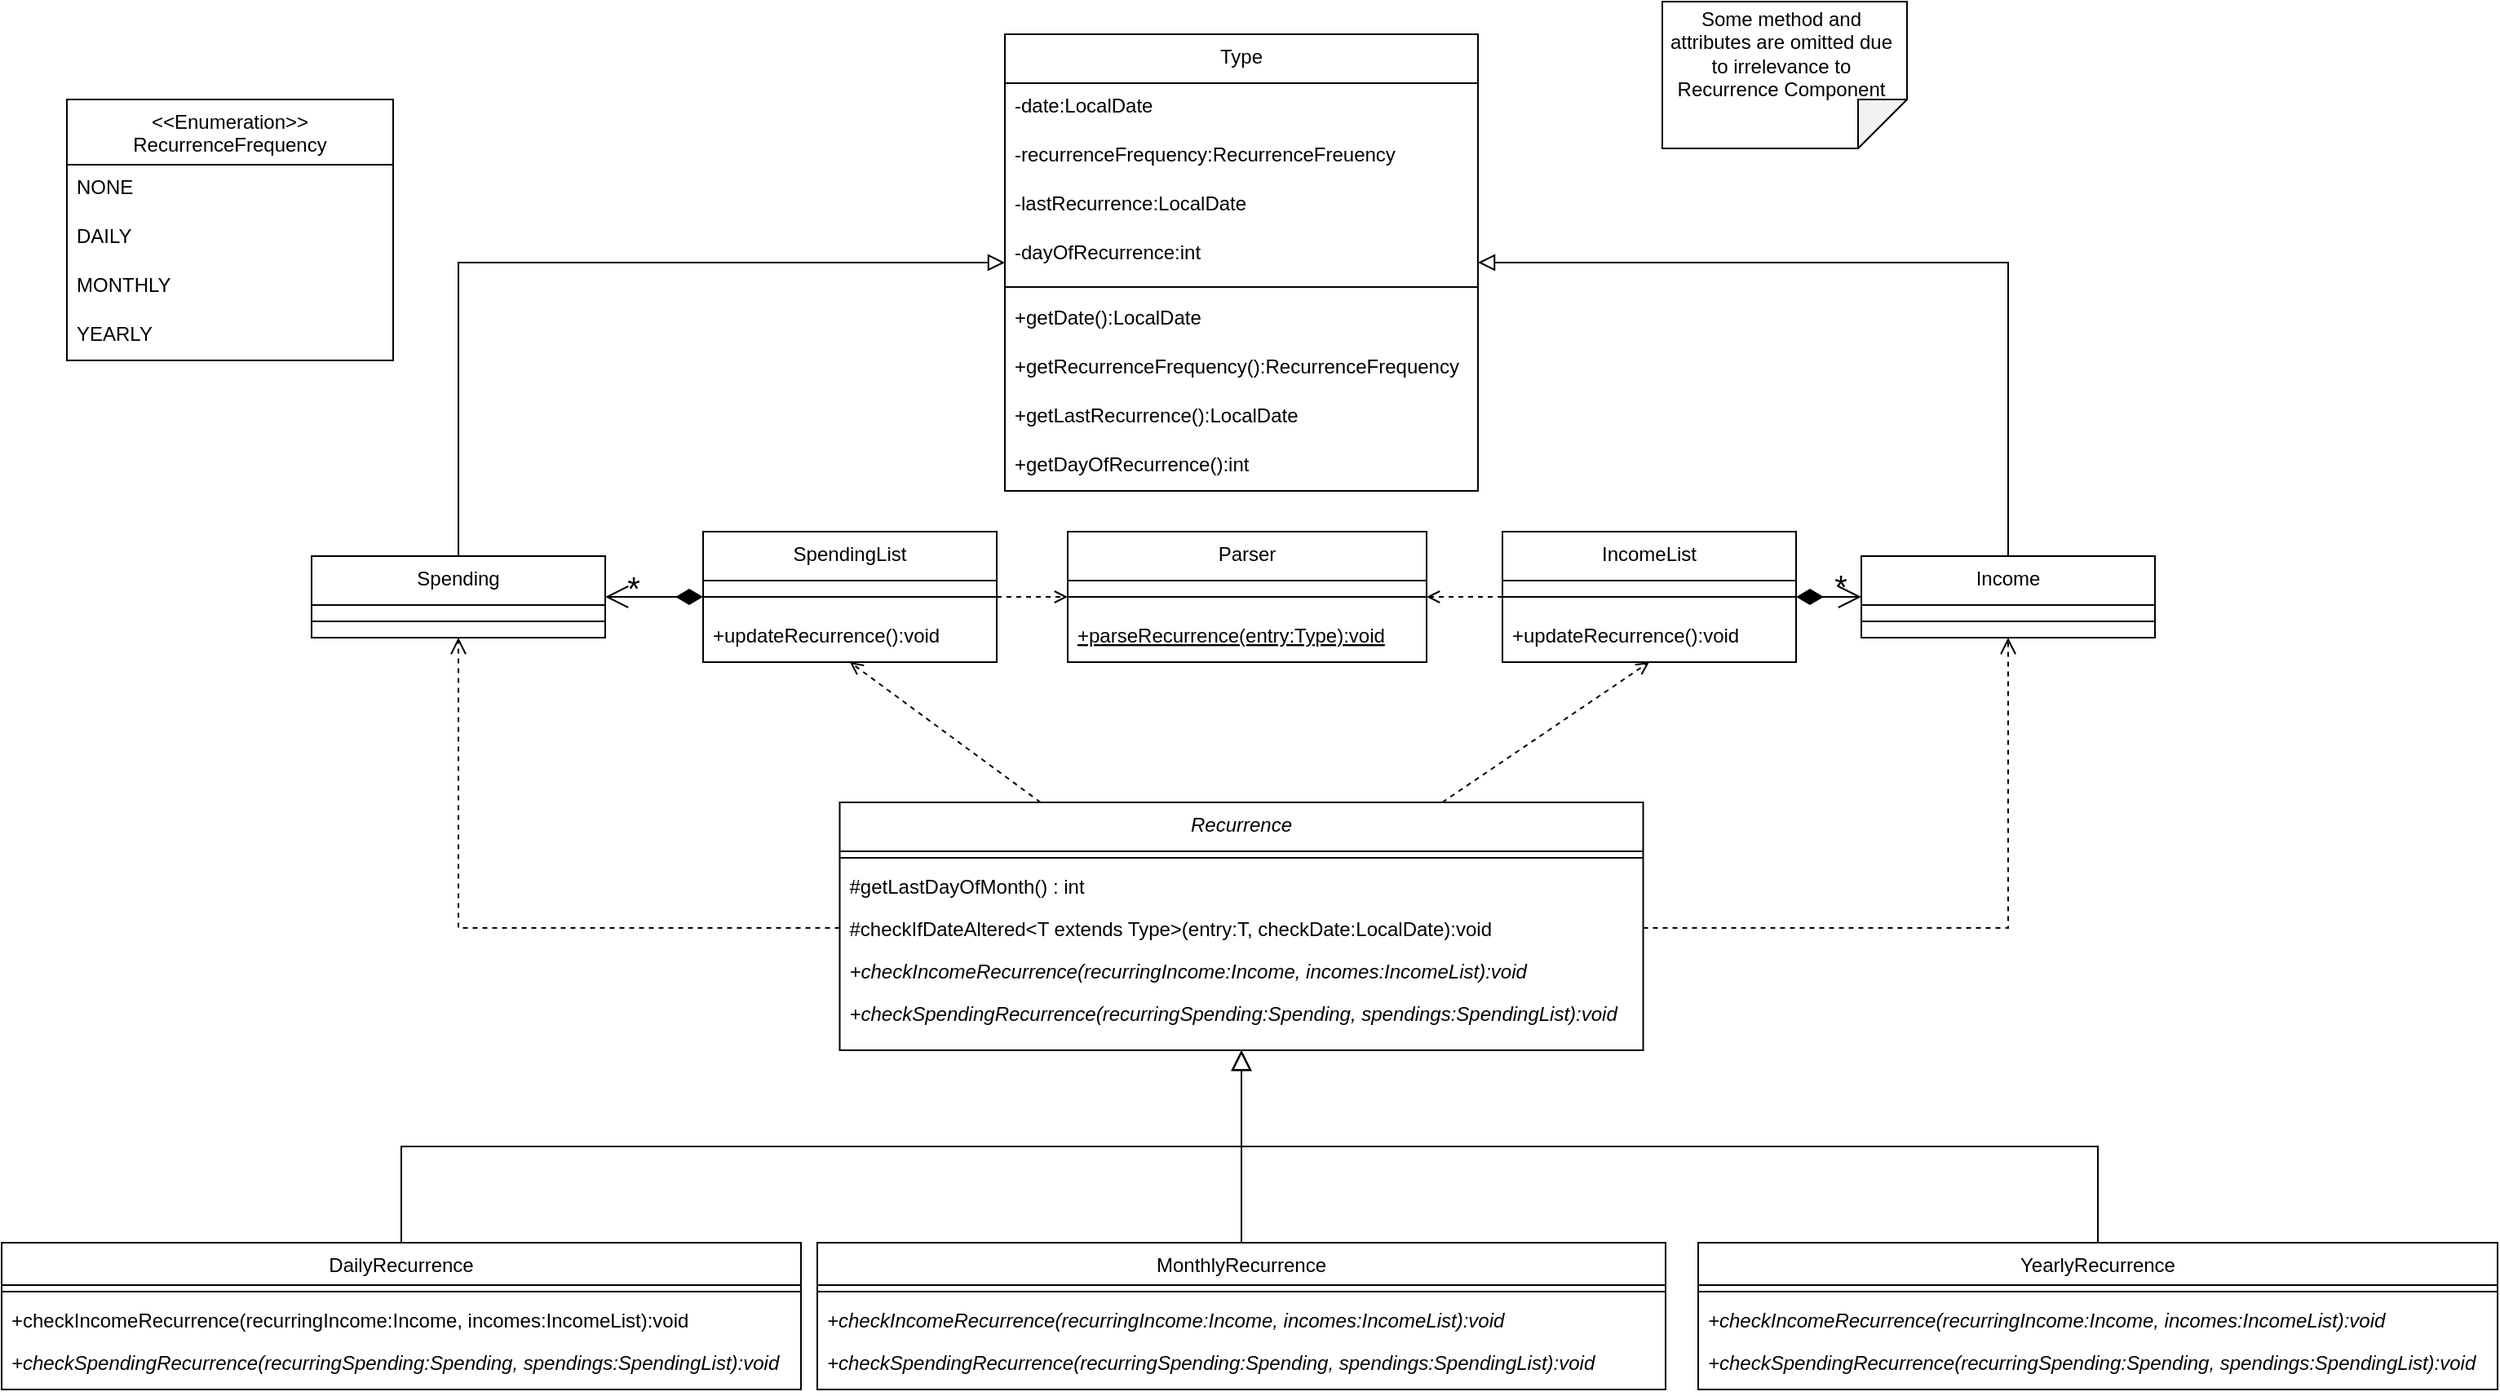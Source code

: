 <mxGraphModel dx="1224" dy="824" grid="1" gridSize="10" guides="1" tooltips="1" connect="1" arrows="1" fold="1" page="1" pageScale="1" pageWidth="827" pageHeight="1169" math="0" shadow="0">
  <root>
    <mxCell id="0" />
    <mxCell id="1" parent="0" />
    <mxCell id="a9A-kaGHIIt9EINvmF-b-1" value="Recurrence" style="swimlane;fontStyle=2;align=center;verticalAlign=top;childLayout=stackLayout;horizontal=1;startSize=30;horizontalStack=0;resizeParent=1;resizeLast=0;collapsible=1;marginBottom=0;rounded=0;shadow=0;strokeWidth=1;" vertex="1" parent="1">
      <mxGeometry x="553.75" y="531" width="492.5" height="152" as="geometry">
        <mxRectangle x="47.5" y="80" width="160" height="26" as="alternateBounds" />
      </mxGeometry>
    </mxCell>
    <mxCell id="a9A-kaGHIIt9EINvmF-b-2" value="" style="line;html=1;strokeWidth=1;align=left;verticalAlign=middle;spacingTop=-1;spacingLeft=3;spacingRight=3;rotatable=0;labelPosition=right;points=[];portConstraint=eastwest;" vertex="1" parent="a9A-kaGHIIt9EINvmF-b-1">
      <mxGeometry y="30" width="492.5" height="8" as="geometry" />
    </mxCell>
    <mxCell id="a9A-kaGHIIt9EINvmF-b-3" value="#getLastDayOfMonth() : int" style="text;align=left;verticalAlign=top;spacingLeft=4;spacingRight=4;overflow=hidden;rotatable=0;points=[[0,0.5],[1,0.5]];portConstraint=eastwest;" vertex="1" parent="a9A-kaGHIIt9EINvmF-b-1">
      <mxGeometry y="38" width="492.5" height="26" as="geometry" />
    </mxCell>
    <mxCell id="a9A-kaGHIIt9EINvmF-b-4" value="#checkIfDateAltered&lt;T extends Type&gt;(entry:T, checkDate:LocalDate):void" style="text;align=left;verticalAlign=top;spacingLeft=4;spacingRight=4;overflow=hidden;rotatable=0;points=[[0,0.5],[1,0.5]];portConstraint=eastwest;" vertex="1" parent="a9A-kaGHIIt9EINvmF-b-1">
      <mxGeometry y="64" width="492.5" height="26" as="geometry" />
    </mxCell>
    <mxCell id="a9A-kaGHIIt9EINvmF-b-5" value="+checkIncomeRecurrence(recurringIncome:Income, incomes:IncomeList):void " style="text;align=left;verticalAlign=top;spacingLeft=4;spacingRight=4;overflow=hidden;rotatable=0;points=[[0,0.5],[1,0.5]];portConstraint=eastwest;fontStyle=2" vertex="1" parent="a9A-kaGHIIt9EINvmF-b-1">
      <mxGeometry y="90" width="492.5" height="26" as="geometry" />
    </mxCell>
    <mxCell id="a9A-kaGHIIt9EINvmF-b-6" value="+checkSpendingRecurrence(recurringSpending:Spending, spendings:SpendingList):void " style="text;align=left;verticalAlign=top;spacingLeft=4;spacingRight=4;overflow=hidden;rotatable=0;points=[[0,0.5],[1,0.5]];portConstraint=eastwest;fontStyle=2" vertex="1" parent="a9A-kaGHIIt9EINvmF-b-1">
      <mxGeometry y="116" width="492.5" height="26" as="geometry" />
    </mxCell>
    <mxCell id="a9A-kaGHIIt9EINvmF-b-7" value="DailyRecurrence" style="swimlane;fontStyle=0;align=center;verticalAlign=top;childLayout=stackLayout;horizontal=1;startSize=26;horizontalStack=0;resizeParent=1;resizeLast=0;collapsible=1;marginBottom=0;rounded=0;shadow=0;strokeWidth=1;" vertex="1" parent="1">
      <mxGeometry x="40" y="801" width="490" height="90" as="geometry">
        <mxRectangle x="130" y="380" width="160" height="26" as="alternateBounds" />
      </mxGeometry>
    </mxCell>
    <mxCell id="a9A-kaGHIIt9EINvmF-b-8" value="" style="line;html=1;strokeWidth=1;align=left;verticalAlign=middle;spacingTop=-1;spacingLeft=3;spacingRight=3;rotatable=0;labelPosition=right;points=[];portConstraint=eastwest;" vertex="1" parent="a9A-kaGHIIt9EINvmF-b-7">
      <mxGeometry y="26" width="490" height="8" as="geometry" />
    </mxCell>
    <mxCell id="a9A-kaGHIIt9EINvmF-b-9" value="+checkIncomeRecurrence(recurringIncome:Income, incomes:IncomeList):void " style="text;align=left;verticalAlign=top;spacingLeft=4;spacingRight=4;overflow=hidden;rotatable=0;points=[[0,0.5],[1,0.5]];portConstraint=eastwest;fontStyle=0" vertex="1" parent="a9A-kaGHIIt9EINvmF-b-7">
      <mxGeometry y="34" width="490" height="26" as="geometry" />
    </mxCell>
    <mxCell id="a9A-kaGHIIt9EINvmF-b-10" value="+checkSpendingRecurrence(recurringSpending:Spending, spendings:SpendingList):void " style="text;align=left;verticalAlign=top;spacingLeft=4;spacingRight=4;overflow=hidden;rotatable=0;points=[[0,0.5],[1,0.5]];portConstraint=eastwest;fontStyle=2" vertex="1" parent="a9A-kaGHIIt9EINvmF-b-7">
      <mxGeometry y="60" width="490" height="26" as="geometry" />
    </mxCell>
    <mxCell id="a9A-kaGHIIt9EINvmF-b-11" value="" style="endArrow=block;endSize=10;endFill=0;shadow=0;strokeWidth=1;rounded=0;curved=0;edgeStyle=elbowEdgeStyle;elbow=vertical;" edge="1" parent="1" source="a9A-kaGHIIt9EINvmF-b-7" target="a9A-kaGHIIt9EINvmF-b-1">
      <mxGeometry width="160" relative="1" as="geometry">
        <mxPoint x="700" y="644" as="sourcePoint" />
        <mxPoint x="700" y="644" as="targetPoint" />
      </mxGeometry>
    </mxCell>
    <mxCell id="a9A-kaGHIIt9EINvmF-b-12" value="MonthlyRecurrence" style="swimlane;fontStyle=0;align=center;verticalAlign=top;childLayout=stackLayout;horizontal=1;startSize=26;horizontalStack=0;resizeParent=1;resizeLast=0;collapsible=1;marginBottom=0;rounded=0;shadow=0;strokeWidth=1;" vertex="1" parent="1">
      <mxGeometry x="540" y="801" width="520" height="90" as="geometry">
        <mxRectangle x="340" y="380" width="170" height="26" as="alternateBounds" />
      </mxGeometry>
    </mxCell>
    <mxCell id="a9A-kaGHIIt9EINvmF-b-13" value="" style="line;html=1;strokeWidth=1;align=left;verticalAlign=middle;spacingTop=-1;spacingLeft=3;spacingRight=3;rotatable=0;labelPosition=right;points=[];portConstraint=eastwest;" vertex="1" parent="a9A-kaGHIIt9EINvmF-b-12">
      <mxGeometry y="26" width="520" height="8" as="geometry" />
    </mxCell>
    <mxCell id="a9A-kaGHIIt9EINvmF-b-14" value="+checkIncomeRecurrence(recurringIncome:Income, incomes:IncomeList):void " style="text;align=left;verticalAlign=top;spacingLeft=4;spacingRight=4;overflow=hidden;rotatable=0;points=[[0,0.5],[1,0.5]];portConstraint=eastwest;fontStyle=2" vertex="1" parent="a9A-kaGHIIt9EINvmF-b-12">
      <mxGeometry y="34" width="520" height="26" as="geometry" />
    </mxCell>
    <mxCell id="a9A-kaGHIIt9EINvmF-b-15" value="+checkSpendingRecurrence(recurringSpending:Spending, spendings:SpendingList):void " style="text;align=left;verticalAlign=top;spacingLeft=4;spacingRight=4;overflow=hidden;rotatable=0;points=[[0,0.5],[1,0.5]];portConstraint=eastwest;fontStyle=2" vertex="1" parent="a9A-kaGHIIt9EINvmF-b-12">
      <mxGeometry y="60" width="520" height="30" as="geometry" />
    </mxCell>
    <mxCell id="a9A-kaGHIIt9EINvmF-b-16" value="" style="endArrow=block;endSize=10;endFill=0;shadow=0;strokeWidth=1;rounded=0;curved=0;edgeStyle=elbowEdgeStyle;elbow=vertical;" edge="1" parent="1" source="a9A-kaGHIIt9EINvmF-b-12" target="a9A-kaGHIIt9EINvmF-b-1">
      <mxGeometry width="160" relative="1" as="geometry">
        <mxPoint x="710" y="814" as="sourcePoint" />
        <mxPoint x="810" y="712" as="targetPoint" />
      </mxGeometry>
    </mxCell>
    <mxCell id="a9A-kaGHIIt9EINvmF-b-17" value="YearlyRecurrence" style="swimlane;fontStyle=0;align=center;verticalAlign=top;childLayout=stackLayout;horizontal=1;startSize=26;horizontalStack=0;resizeParent=1;resizeLast=0;collapsible=1;marginBottom=0;rounded=0;shadow=0;strokeWidth=1;" vertex="1" parent="1">
      <mxGeometry x="1080" y="801" width="490" height="90" as="geometry">
        <mxRectangle x="130" y="380" width="160" height="26" as="alternateBounds" />
      </mxGeometry>
    </mxCell>
    <mxCell id="a9A-kaGHIIt9EINvmF-b-18" value="" style="line;html=1;strokeWidth=1;align=left;verticalAlign=middle;spacingTop=-1;spacingLeft=3;spacingRight=3;rotatable=0;labelPosition=right;points=[];portConstraint=eastwest;" vertex="1" parent="a9A-kaGHIIt9EINvmF-b-17">
      <mxGeometry y="26" width="490" height="8" as="geometry" />
    </mxCell>
    <mxCell id="a9A-kaGHIIt9EINvmF-b-19" value="+checkIncomeRecurrence(recurringIncome:Income, incomes:IncomeList):void " style="text;align=left;verticalAlign=top;spacingLeft=4;spacingRight=4;overflow=hidden;rotatable=0;points=[[0,0.5],[1,0.5]];portConstraint=eastwest;fontStyle=2" vertex="1" parent="a9A-kaGHIIt9EINvmF-b-17">
      <mxGeometry y="34" width="490" height="26" as="geometry" />
    </mxCell>
    <mxCell id="a9A-kaGHIIt9EINvmF-b-20" value="+checkSpendingRecurrence(recurringSpending:Spending, spendings:SpendingList):void " style="text;align=left;verticalAlign=top;spacingLeft=4;spacingRight=4;overflow=hidden;rotatable=0;points=[[0,0.5],[1,0.5]];portConstraint=eastwest;fontStyle=2" vertex="1" parent="a9A-kaGHIIt9EINvmF-b-17">
      <mxGeometry y="60" width="490" height="30" as="geometry" />
    </mxCell>
    <mxCell id="a9A-kaGHIIt9EINvmF-b-21" value="" style="endArrow=block;endSize=10;endFill=0;shadow=0;strokeWidth=1;rounded=0;curved=0;edgeStyle=elbowEdgeStyle;elbow=vertical;exitX=0.5;exitY=0;exitDx=0;exitDy=0;entryX=0.5;entryY=1;entryDx=0;entryDy=0;" edge="1" parent="1" source="a9A-kaGHIIt9EINvmF-b-17" target="a9A-kaGHIIt9EINvmF-b-1">
      <mxGeometry width="160" relative="1" as="geometry">
        <mxPoint x="1010" y="801" as="sourcePoint" />
        <mxPoint x="810" y="681" as="targetPoint" />
      </mxGeometry>
    </mxCell>
    <mxCell id="a9A-kaGHIIt9EINvmF-b-23" style="edgeStyle=orthogonalEdgeStyle;rounded=0;orthogonalLoop=1;jettySize=auto;html=1;exitX=1;exitY=0.5;exitDx=0;exitDy=0;entryX=0;entryY=0.5;entryDx=0;entryDy=0;dashed=1;endArrow=open;endFill=0;" edge="1" parent="1" source="a9A-kaGHIIt9EINvmF-b-24" target="a9A-kaGHIIt9EINvmF-b-52">
      <mxGeometry relative="1" as="geometry" />
    </mxCell>
    <mxCell id="a9A-kaGHIIt9EINvmF-b-24" value="SpendingList" style="swimlane;fontStyle=0;align=center;verticalAlign=top;childLayout=stackLayout;horizontal=1;startSize=30;horizontalStack=0;resizeParent=1;resizeLast=0;collapsible=1;marginBottom=0;rounded=0;shadow=0;strokeWidth=1;" vertex="1" parent="1">
      <mxGeometry x="470" y="365" width="180" height="80" as="geometry">
        <mxRectangle x="47.5" y="80" width="160" height="26" as="alternateBounds" />
      </mxGeometry>
    </mxCell>
    <mxCell id="a9A-kaGHIIt9EINvmF-b-25" value="" style="line;html=1;strokeWidth=1;align=left;verticalAlign=middle;spacingTop=-1;spacingLeft=3;spacingRight=3;rotatable=0;labelPosition=right;points=[];portConstraint=eastwest;" vertex="1" parent="a9A-kaGHIIt9EINvmF-b-24">
      <mxGeometry y="30" width="180" height="20" as="geometry" />
    </mxCell>
    <mxCell id="a9A-kaGHIIt9EINvmF-b-26" value="+updateRecurrence():void" style="text;align=left;verticalAlign=top;spacingLeft=4;spacingRight=4;overflow=hidden;rotatable=0;points=[[0,0.5],[1,0.5]];portConstraint=eastwest;" vertex="1" parent="a9A-kaGHIIt9EINvmF-b-24">
      <mxGeometry y="50" width="180" height="30" as="geometry" />
    </mxCell>
    <mxCell id="a9A-kaGHIIt9EINvmF-b-28" style="edgeStyle=orthogonalEdgeStyle;rounded=0;orthogonalLoop=1;jettySize=auto;html=1;exitX=0;exitY=0.5;exitDx=0;exitDy=0;entryX=1;entryY=0.5;entryDx=0;entryDy=0;dashed=1;endArrow=open;endFill=0;" edge="1" parent="1" source="a9A-kaGHIIt9EINvmF-b-29" target="a9A-kaGHIIt9EINvmF-b-52">
      <mxGeometry relative="1" as="geometry" />
    </mxCell>
    <mxCell id="a9A-kaGHIIt9EINvmF-b-29" value="IncomeList" style="swimlane;fontStyle=0;align=center;verticalAlign=top;childLayout=stackLayout;horizontal=1;startSize=30;horizontalStack=0;resizeParent=1;resizeLast=0;collapsible=1;marginBottom=0;rounded=0;shadow=0;strokeWidth=1;" vertex="1" parent="1">
      <mxGeometry x="960" y="365" width="180" height="80" as="geometry">
        <mxRectangle x="47.5" y="80" width="160" height="26" as="alternateBounds" />
      </mxGeometry>
    </mxCell>
    <mxCell id="a9A-kaGHIIt9EINvmF-b-30" value="" style="line;html=1;strokeWidth=1;align=left;verticalAlign=middle;spacingTop=-1;spacingLeft=3;spacingRight=3;rotatable=0;labelPosition=right;points=[];portConstraint=eastwest;" vertex="1" parent="a9A-kaGHIIt9EINvmF-b-29">
      <mxGeometry y="30" width="180" height="20" as="geometry" />
    </mxCell>
    <mxCell id="a9A-kaGHIIt9EINvmF-b-31" value="+updateRecurrence():void" style="text;align=left;verticalAlign=top;spacingLeft=4;spacingRight=4;overflow=hidden;rotatable=0;points=[[0,0.5],[1,0.5]];portConstraint=eastwest;" vertex="1" parent="a9A-kaGHIIt9EINvmF-b-29">
      <mxGeometry y="50" width="180" height="30" as="geometry" />
    </mxCell>
    <mxCell id="a9A-kaGHIIt9EINvmF-b-32" value="Spending" style="swimlane;fontStyle=0;align=center;verticalAlign=top;childLayout=stackLayout;horizontal=1;startSize=30;horizontalStack=0;resizeParent=1;resizeLast=0;collapsible=1;marginBottom=0;rounded=0;shadow=0;strokeWidth=1;" vertex="1" parent="1">
      <mxGeometry x="230" y="380" width="180" height="50" as="geometry">
        <mxRectangle x="47.5" y="80" width="160" height="26" as="alternateBounds" />
      </mxGeometry>
    </mxCell>
    <mxCell id="a9A-kaGHIIt9EINvmF-b-33" value="" style="line;html=1;strokeWidth=1;align=left;verticalAlign=middle;spacingTop=-1;spacingLeft=3;spacingRight=3;rotatable=0;labelPosition=right;points=[];portConstraint=eastwest;" vertex="1" parent="a9A-kaGHIIt9EINvmF-b-32">
      <mxGeometry y="30" width="180" height="20" as="geometry" />
    </mxCell>
    <mxCell id="a9A-kaGHIIt9EINvmF-b-34" value="Income" style="swimlane;fontStyle=0;align=center;verticalAlign=top;childLayout=stackLayout;horizontal=1;startSize=30;horizontalStack=0;resizeParent=1;resizeLast=0;collapsible=1;marginBottom=0;rounded=0;shadow=0;strokeWidth=1;" vertex="1" parent="1">
      <mxGeometry x="1180" y="380" width="180" height="50" as="geometry">
        <mxRectangle x="47.5" y="80" width="160" height="26" as="alternateBounds" />
      </mxGeometry>
    </mxCell>
    <mxCell id="a9A-kaGHIIt9EINvmF-b-35" value="" style="line;html=1;strokeWidth=1;align=left;verticalAlign=middle;spacingTop=-1;spacingLeft=3;spacingRight=3;rotatable=0;labelPosition=right;points=[];portConstraint=eastwest;" vertex="1" parent="a9A-kaGHIIt9EINvmF-b-34">
      <mxGeometry y="30" width="180" height="20" as="geometry" />
    </mxCell>
    <mxCell id="a9A-kaGHIIt9EINvmF-b-36" value="*" style="text;html=1;resizable=0;points=[];;align=center;verticalAlign=middle;labelBackgroundColor=none;rounded=0;shadow=0;strokeWidth=1;fontSize=20;" connectable="0" vertex="1" parent="1">
      <mxGeometry x="1334.002" y="711.002" as="geometry">
        <mxPoint x="-167" y="-313" as="offset" />
      </mxGeometry>
    </mxCell>
    <mxCell id="a9A-kaGHIIt9EINvmF-b-37" value="*" style="text;html=1;resizable=0;points=[];;align=center;verticalAlign=middle;labelBackgroundColor=none;rounded=0;shadow=0;strokeWidth=1;fontSize=20;" connectable="0" vertex="1" parent="1">
      <mxGeometry x="930.002" y="790.002" as="geometry">
        <mxPoint x="-503" y="-391" as="offset" />
      </mxGeometry>
    </mxCell>
    <mxCell id="a9A-kaGHIIt9EINvmF-b-38" value="Type" style="swimlane;fontStyle=0;align=center;verticalAlign=top;childLayout=stackLayout;horizontal=1;startSize=30;horizontalStack=0;resizeParent=1;resizeLast=0;collapsible=1;marginBottom=0;rounded=0;shadow=0;strokeWidth=1;" vertex="1" parent="1">
      <mxGeometry x="655" y="60" width="290" height="280" as="geometry">
        <mxRectangle x="47.5" y="80" width="160" height="26" as="alternateBounds" />
      </mxGeometry>
    </mxCell>
    <mxCell id="a9A-kaGHIIt9EINvmF-b-39" value="-date:LocalDate" style="text;align=left;verticalAlign=top;spacingLeft=4;spacingRight=4;overflow=hidden;rotatable=0;points=[[0,0.5],[1,0.5]];portConstraint=eastwest;" vertex="1" parent="a9A-kaGHIIt9EINvmF-b-38">
      <mxGeometry y="30" width="290" height="30" as="geometry" />
    </mxCell>
    <mxCell id="a9A-kaGHIIt9EINvmF-b-40" value="-recurrenceFrequency:RecurrenceFreuency" style="text;align=left;verticalAlign=top;spacingLeft=4;spacingRight=4;overflow=hidden;rotatable=0;points=[[0,0.5],[1,0.5]];portConstraint=eastwest;" vertex="1" parent="a9A-kaGHIIt9EINvmF-b-38">
      <mxGeometry y="60" width="290" height="30" as="geometry" />
    </mxCell>
    <mxCell id="a9A-kaGHIIt9EINvmF-b-41" value="-lastRecurrence:LocalDate" style="text;align=left;verticalAlign=top;spacingLeft=4;spacingRight=4;overflow=hidden;rotatable=0;points=[[0,0.5],[1,0.5]];portConstraint=eastwest;" vertex="1" parent="a9A-kaGHIIt9EINvmF-b-38">
      <mxGeometry y="90" width="290" height="30" as="geometry" />
    </mxCell>
    <mxCell id="a9A-kaGHIIt9EINvmF-b-42" value="-dayOfRecurrence:int" style="text;align=left;verticalAlign=top;spacingLeft=4;spacingRight=4;overflow=hidden;rotatable=0;points=[[0,0.5],[1,0.5]];portConstraint=eastwest;" vertex="1" parent="a9A-kaGHIIt9EINvmF-b-38">
      <mxGeometry y="120" width="290" height="30" as="geometry" />
    </mxCell>
    <mxCell id="a9A-kaGHIIt9EINvmF-b-43" value="" style="line;html=1;strokeWidth=1;align=left;verticalAlign=middle;spacingTop=-1;spacingLeft=3;spacingRight=3;rotatable=0;labelPosition=right;points=[];portConstraint=eastwest;" vertex="1" parent="a9A-kaGHIIt9EINvmF-b-38">
      <mxGeometry y="150" width="290" height="10" as="geometry" />
    </mxCell>
    <mxCell id="a9A-kaGHIIt9EINvmF-b-44" value="+getDate():LocalDate" style="text;align=left;verticalAlign=top;spacingLeft=4;spacingRight=4;overflow=hidden;rotatable=0;points=[[0,0.5],[1,0.5]];portConstraint=eastwest;" vertex="1" parent="a9A-kaGHIIt9EINvmF-b-38">
      <mxGeometry y="160" width="290" height="30" as="geometry" />
    </mxCell>
    <mxCell id="a9A-kaGHIIt9EINvmF-b-45" value="+getRecurrenceFrequency():RecurrenceFrequency" style="text;align=left;verticalAlign=top;spacingLeft=4;spacingRight=4;overflow=hidden;rotatable=0;points=[[0,0.5],[1,0.5]];portConstraint=eastwest;" vertex="1" parent="a9A-kaGHIIt9EINvmF-b-38">
      <mxGeometry y="190" width="290" height="30" as="geometry" />
    </mxCell>
    <mxCell id="a9A-kaGHIIt9EINvmF-b-46" value="+getLastRecurrence():LocalDate" style="text;align=left;verticalAlign=top;spacingLeft=4;spacingRight=4;overflow=hidden;rotatable=0;points=[[0,0.5],[1,0.5]];portConstraint=eastwest;" vertex="1" parent="a9A-kaGHIIt9EINvmF-b-38">
      <mxGeometry y="220" width="290" height="30" as="geometry" />
    </mxCell>
    <mxCell id="a9A-kaGHIIt9EINvmF-b-47" value="+getDayOfRecurrence():int" style="text;align=left;verticalAlign=top;spacingLeft=4;spacingRight=4;overflow=hidden;rotatable=0;points=[[0,0.5],[1,0.5]];portConstraint=eastwest;" vertex="1" parent="a9A-kaGHIIt9EINvmF-b-38">
      <mxGeometry y="250" width="290" height="30" as="geometry" />
    </mxCell>
    <mxCell id="a9A-kaGHIIt9EINvmF-b-48" value="" style="endArrow=open;dashed=1;html=1;rounded=0;exitX=0.25;exitY=0;exitDx=0;exitDy=0;entryX=0.5;entryY=1;entryDx=0;entryDy=0;endFill=0;" edge="1" parent="1" source="a9A-kaGHIIt9EINvmF-b-1" target="a9A-kaGHIIt9EINvmF-b-24">
      <mxGeometry width="50" height="50" relative="1" as="geometry">
        <mxPoint x="840" y="450" as="sourcePoint" />
        <mxPoint x="890" y="400" as="targetPoint" />
      </mxGeometry>
    </mxCell>
    <mxCell id="a9A-kaGHIIt9EINvmF-b-49" value="" style="endArrow=open;dashed=1;html=1;rounded=0;exitX=0.75;exitY=0;exitDx=0;exitDy=0;entryX=0.5;entryY=1;entryDx=0;entryDy=0;endFill=0;" edge="1" parent="1" source="a9A-kaGHIIt9EINvmF-b-1" target="a9A-kaGHIIt9EINvmF-b-29">
      <mxGeometry width="50" height="50" relative="1" as="geometry">
        <mxPoint x="840" y="450" as="sourcePoint" />
        <mxPoint x="890" y="400" as="targetPoint" />
      </mxGeometry>
    </mxCell>
    <mxCell id="a9A-kaGHIIt9EINvmF-b-50" value="" style="edgeStyle=segmentEdgeStyle;endArrow=none;html=1;curved=0;rounded=0;endSize=8;startSize=8;startArrow=block;startFill=0;endFill=0;entryX=0.5;entryY=0;entryDx=0;entryDy=0;exitX=0;exitY=0.5;exitDx=0;exitDy=0;" edge="1" parent="1" source="a9A-kaGHIIt9EINvmF-b-38" target="a9A-kaGHIIt9EINvmF-b-32">
      <mxGeometry width="50" height="50" relative="1" as="geometry">
        <mxPoint x="410.0" y="220" as="sourcePoint" />
        <mxPoint x="360.0" y="270" as="targetPoint" />
      </mxGeometry>
    </mxCell>
    <mxCell id="a9A-kaGHIIt9EINvmF-b-51" value="" style="edgeStyle=segmentEdgeStyle;endArrow=none;html=1;curved=0;rounded=0;endSize=8;startSize=8;startArrow=block;startFill=0;endFill=0;entryX=0.5;entryY=0;entryDx=0;entryDy=0;exitX=1;exitY=0.5;exitDx=0;exitDy=0;" edge="1" parent="1" source="a9A-kaGHIIt9EINvmF-b-38" target="a9A-kaGHIIt9EINvmF-b-34">
      <mxGeometry width="50" height="50" relative="1" as="geometry">
        <mxPoint x="920" y="230" as="sourcePoint" />
        <mxPoint x="1310" y="365" as="targetPoint" />
      </mxGeometry>
    </mxCell>
    <mxCell id="a9A-kaGHIIt9EINvmF-b-52" value="Parser" style="swimlane;fontStyle=0;align=center;verticalAlign=top;childLayout=stackLayout;horizontal=1;startSize=30;horizontalStack=0;resizeParent=1;resizeLast=0;collapsible=1;marginBottom=0;rounded=0;shadow=0;strokeWidth=1;" vertex="1" parent="1">
      <mxGeometry x="693.5" y="365" width="220" height="80" as="geometry">
        <mxRectangle x="47.5" y="80" width="160" height="26" as="alternateBounds" />
      </mxGeometry>
    </mxCell>
    <mxCell id="a9A-kaGHIIt9EINvmF-b-53" value="" style="line;html=1;strokeWidth=1;align=left;verticalAlign=middle;spacingTop=-1;spacingLeft=3;spacingRight=3;rotatable=0;labelPosition=right;points=[];portConstraint=eastwest;" vertex="1" parent="a9A-kaGHIIt9EINvmF-b-52">
      <mxGeometry y="30" width="220" height="20" as="geometry" />
    </mxCell>
    <mxCell id="a9A-kaGHIIt9EINvmF-b-54" value="+parseRecurrence(entry:Type):void" style="text;align=left;verticalAlign=top;spacingLeft=4;spacingRight=4;overflow=hidden;rotatable=0;points=[[0,0.5],[1,0.5]];portConstraint=eastwest;fontStyle=4" vertex="1" parent="a9A-kaGHIIt9EINvmF-b-52">
      <mxGeometry y="50" width="220" height="30" as="geometry" />
    </mxCell>
    <mxCell id="a9A-kaGHIIt9EINvmF-b-55" value="" style="edgeStyle=segmentEdgeStyle;endArrow=open;html=1;curved=0;rounded=0;endSize=8;startSize=8;exitX=1;exitY=0.5;exitDx=0;exitDy=0;entryX=0.5;entryY=1;entryDx=0;entryDy=0;dashed=1;endFill=0;" edge="1" parent="1" source="a9A-kaGHIIt9EINvmF-b-4" target="a9A-kaGHIIt9EINvmF-b-34">
      <mxGeometry width="50" height="50" relative="1" as="geometry">
        <mxPoint x="1060" y="625" as="sourcePoint" />
        <mxPoint x="1110" y="575" as="targetPoint" />
      </mxGeometry>
    </mxCell>
    <mxCell id="a9A-kaGHIIt9EINvmF-b-56" value="" style="edgeStyle=segmentEdgeStyle;endArrow=open;html=1;curved=0;rounded=0;endSize=8;startSize=8;exitX=0;exitY=0.5;exitDx=0;exitDy=0;entryX=0.5;entryY=1;entryDx=0;entryDy=0;dashed=1;endFill=0;" edge="1" parent="1" source="a9A-kaGHIIt9EINvmF-b-4" target="a9A-kaGHIIt9EINvmF-b-32">
      <mxGeometry width="50" height="50" relative="1" as="geometry">
        <mxPoint x="513.997" y="618" as="sourcePoint" />
        <mxPoint x="289.997" y="440" as="targetPoint" />
      </mxGeometry>
    </mxCell>
    <mxCell id="a9A-kaGHIIt9EINvmF-b-57" value="" style="shape=note;whiteSpace=wrap;html=1;backgroundOutline=1;darkOpacity=0.05;rotation=-90;flipV=1;flipH=1;" vertex="1" parent="1">
      <mxGeometry x="1088" y="10" width="90" height="150" as="geometry" />
    </mxCell>
    <mxCell id="a9A-kaGHIIt9EINvmF-b-58" value="Some method and attributes are omitted due to irrelevance to Recurrence Component" style="text;html=1;align=center;verticalAlign=middle;whiteSpace=wrap;rounded=0;" vertex="1" parent="1">
      <mxGeometry x="1056" y="57" width="150" height="30" as="geometry" />
    </mxCell>
    <mxCell id="a9A-kaGHIIt9EINvmF-b-59" value="&lt;&lt;Enumeration&gt;&gt;&#xa;RecurrenceFrequency" style="swimlane;fontStyle=0;align=center;verticalAlign=top;childLayout=stackLayout;horizontal=1;startSize=40;horizontalStack=0;resizeParent=1;resizeLast=0;collapsible=1;marginBottom=0;rounded=0;shadow=0;strokeWidth=1;" vertex="1" parent="1">
      <mxGeometry x="80" y="100" width="200" height="160" as="geometry">
        <mxRectangle x="47.5" y="80" width="160" height="26" as="alternateBounds" />
      </mxGeometry>
    </mxCell>
    <mxCell id="a9A-kaGHIIt9EINvmF-b-60" value="NONE" style="text;align=left;verticalAlign=top;spacingLeft=4;spacingRight=4;overflow=hidden;rotatable=0;points=[[0,0.5],[1,0.5]];portConstraint=eastwest;" vertex="1" parent="a9A-kaGHIIt9EINvmF-b-59">
      <mxGeometry y="40" width="200" height="30" as="geometry" />
    </mxCell>
    <mxCell id="a9A-kaGHIIt9EINvmF-b-61" value="DAILY" style="text;align=left;verticalAlign=top;spacingLeft=4;spacingRight=4;overflow=hidden;rotatable=0;points=[[0,0.5],[1,0.5]];portConstraint=eastwest;" vertex="1" parent="a9A-kaGHIIt9EINvmF-b-59">
      <mxGeometry y="70" width="200" height="30" as="geometry" />
    </mxCell>
    <mxCell id="a9A-kaGHIIt9EINvmF-b-62" value="MONTHLY" style="text;align=left;verticalAlign=top;spacingLeft=4;spacingRight=4;overflow=hidden;rotatable=0;points=[[0,0.5],[1,0.5]];portConstraint=eastwest;" vertex="1" parent="a9A-kaGHIIt9EINvmF-b-59">
      <mxGeometry y="100" width="200" height="30" as="geometry" />
    </mxCell>
    <mxCell id="a9A-kaGHIIt9EINvmF-b-63" value="YEARLY" style="text;align=left;verticalAlign=top;spacingLeft=4;spacingRight=4;overflow=hidden;rotatable=0;points=[[0,0.5],[1,0.5]];portConstraint=eastwest;" vertex="1" parent="a9A-kaGHIIt9EINvmF-b-59">
      <mxGeometry y="130" width="200" height="30" as="geometry" />
    </mxCell>
    <mxCell id="a9A-kaGHIIt9EINvmF-b-64" value="" style="endArrow=open;html=1;endSize=12;startArrow=diamondThin;startSize=14;startFill=1;edgeStyle=orthogonalEdgeStyle;align=left;verticalAlign=bottom;rounded=0;exitX=0;exitY=0.5;exitDx=0;exitDy=0;entryX=1;entryY=0.5;entryDx=0;entryDy=0;" edge="1" parent="1" source="a9A-kaGHIIt9EINvmF-b-24" target="a9A-kaGHIIt9EINvmF-b-32">
      <mxGeometry x="-1" y="3" relative="1" as="geometry">
        <mxPoint x="370" y="510" as="sourcePoint" />
        <mxPoint x="530" y="510" as="targetPoint" />
      </mxGeometry>
    </mxCell>
    <mxCell id="a9A-kaGHIIt9EINvmF-b-65" value="" style="endArrow=open;html=1;endSize=12;startArrow=diamondThin;startSize=14;startFill=1;edgeStyle=orthogonalEdgeStyle;align=left;verticalAlign=bottom;rounded=0;exitX=1;exitY=0.5;exitDx=0;exitDy=0;" edge="1" parent="1" source="a9A-kaGHIIt9EINvmF-b-29">
      <mxGeometry x="-1" y="3" relative="1" as="geometry">
        <mxPoint x="1178" y="445" as="sourcePoint" />
        <mxPoint x="1180" y="405" as="targetPoint" />
      </mxGeometry>
    </mxCell>
  </root>
</mxGraphModel>

